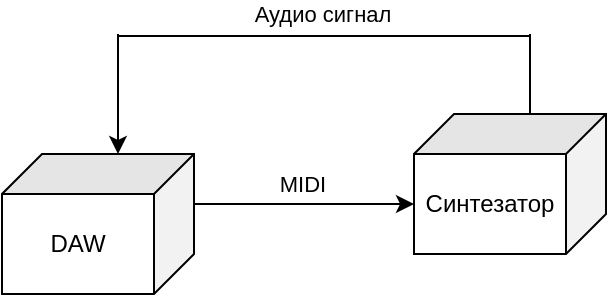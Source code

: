 <mxfile version="13.9.9" type="device"><diagram id="2HPBHHlZB77klunEPXbY" name="Страница 1"><mxGraphModel dx="950" dy="470" grid="1" gridSize="10" guides="1" tooltips="1" connect="1" arrows="1" fold="1" page="1" pageScale="1" pageWidth="827" pageHeight="1169" math="0" shadow="0"><root><mxCell id="0"/><mxCell id="1" parent="0"/><mxCell id="xxeb9h51tsHazDFSpn5b-3" value="DAW" style="shape=cube;whiteSpace=wrap;html=1;boundedLbl=1;backgroundOutline=1;darkOpacity=0.05;darkOpacity2=0.1;size=20;direction=south;" vertex="1" parent="1"><mxGeometry x="160" y="80" width="96" height="70" as="geometry"/></mxCell><mxCell id="xxeb9h51tsHazDFSpn5b-6" value="Синтезатор" style="shape=cube;whiteSpace=wrap;html=1;boundedLbl=1;backgroundOutline=1;darkOpacity=0.05;darkOpacity2=0.1;size=20;direction=south;" vertex="1" parent="1"><mxGeometry x="366" y="60" width="96" height="70" as="geometry"/></mxCell><mxCell id="xxeb9h51tsHazDFSpn5b-17" value="MIDI&lt;br&gt;" style="endArrow=classic;html=1;exitX=0;exitY=0;exitDx=25;exitDy=0;exitPerimeter=0;entryX=0;entryY=0;entryDx=45;entryDy=96;entryPerimeter=0;" edge="1" parent="1" source="xxeb9h51tsHazDFSpn5b-3" target="xxeb9h51tsHazDFSpn5b-6"><mxGeometry x="-0.018" y="10" width="50" height="50" relative="1" as="geometry"><mxPoint x="330" y="220" as="sourcePoint"/><mxPoint x="380" y="170" as="targetPoint"/><mxPoint as="offset"/></mxGeometry></mxCell><mxCell id="xxeb9h51tsHazDFSpn5b-19" value="" style="endArrow=none;html=1;exitX=0;exitY=0;exitDx=0;exitDy=38;exitPerimeter=0;" edge="1" parent="1" source="xxeb9h51tsHazDFSpn5b-6"><mxGeometry width="50" height="50" relative="1" as="geometry"><mxPoint x="410" y="90" as="sourcePoint"/><mxPoint x="424" y="20" as="targetPoint"/></mxGeometry></mxCell><mxCell id="xxeb9h51tsHazDFSpn5b-20" value="Аудио сигнал" style="endArrow=none;html=1;" edge="1" parent="1"><mxGeometry x="-0.01" y="11" width="50" height="50" relative="1" as="geometry"><mxPoint x="218" y="21" as="sourcePoint"/><mxPoint x="424" y="21" as="targetPoint"/><mxPoint as="offset"/></mxGeometry></mxCell><mxCell id="xxeb9h51tsHazDFSpn5b-21" value="" style="endArrow=classic;html=1;entryX=0;entryY=0;entryDx=0;entryDy=38;entryPerimeter=0;" edge="1" parent="1" target="xxeb9h51tsHazDFSpn5b-3"><mxGeometry width="50" height="50" relative="1" as="geometry"><mxPoint x="218" y="20" as="sourcePoint"/><mxPoint x="330" y="60" as="targetPoint"/></mxGeometry></mxCell></root></mxGraphModel></diagram></mxfile>